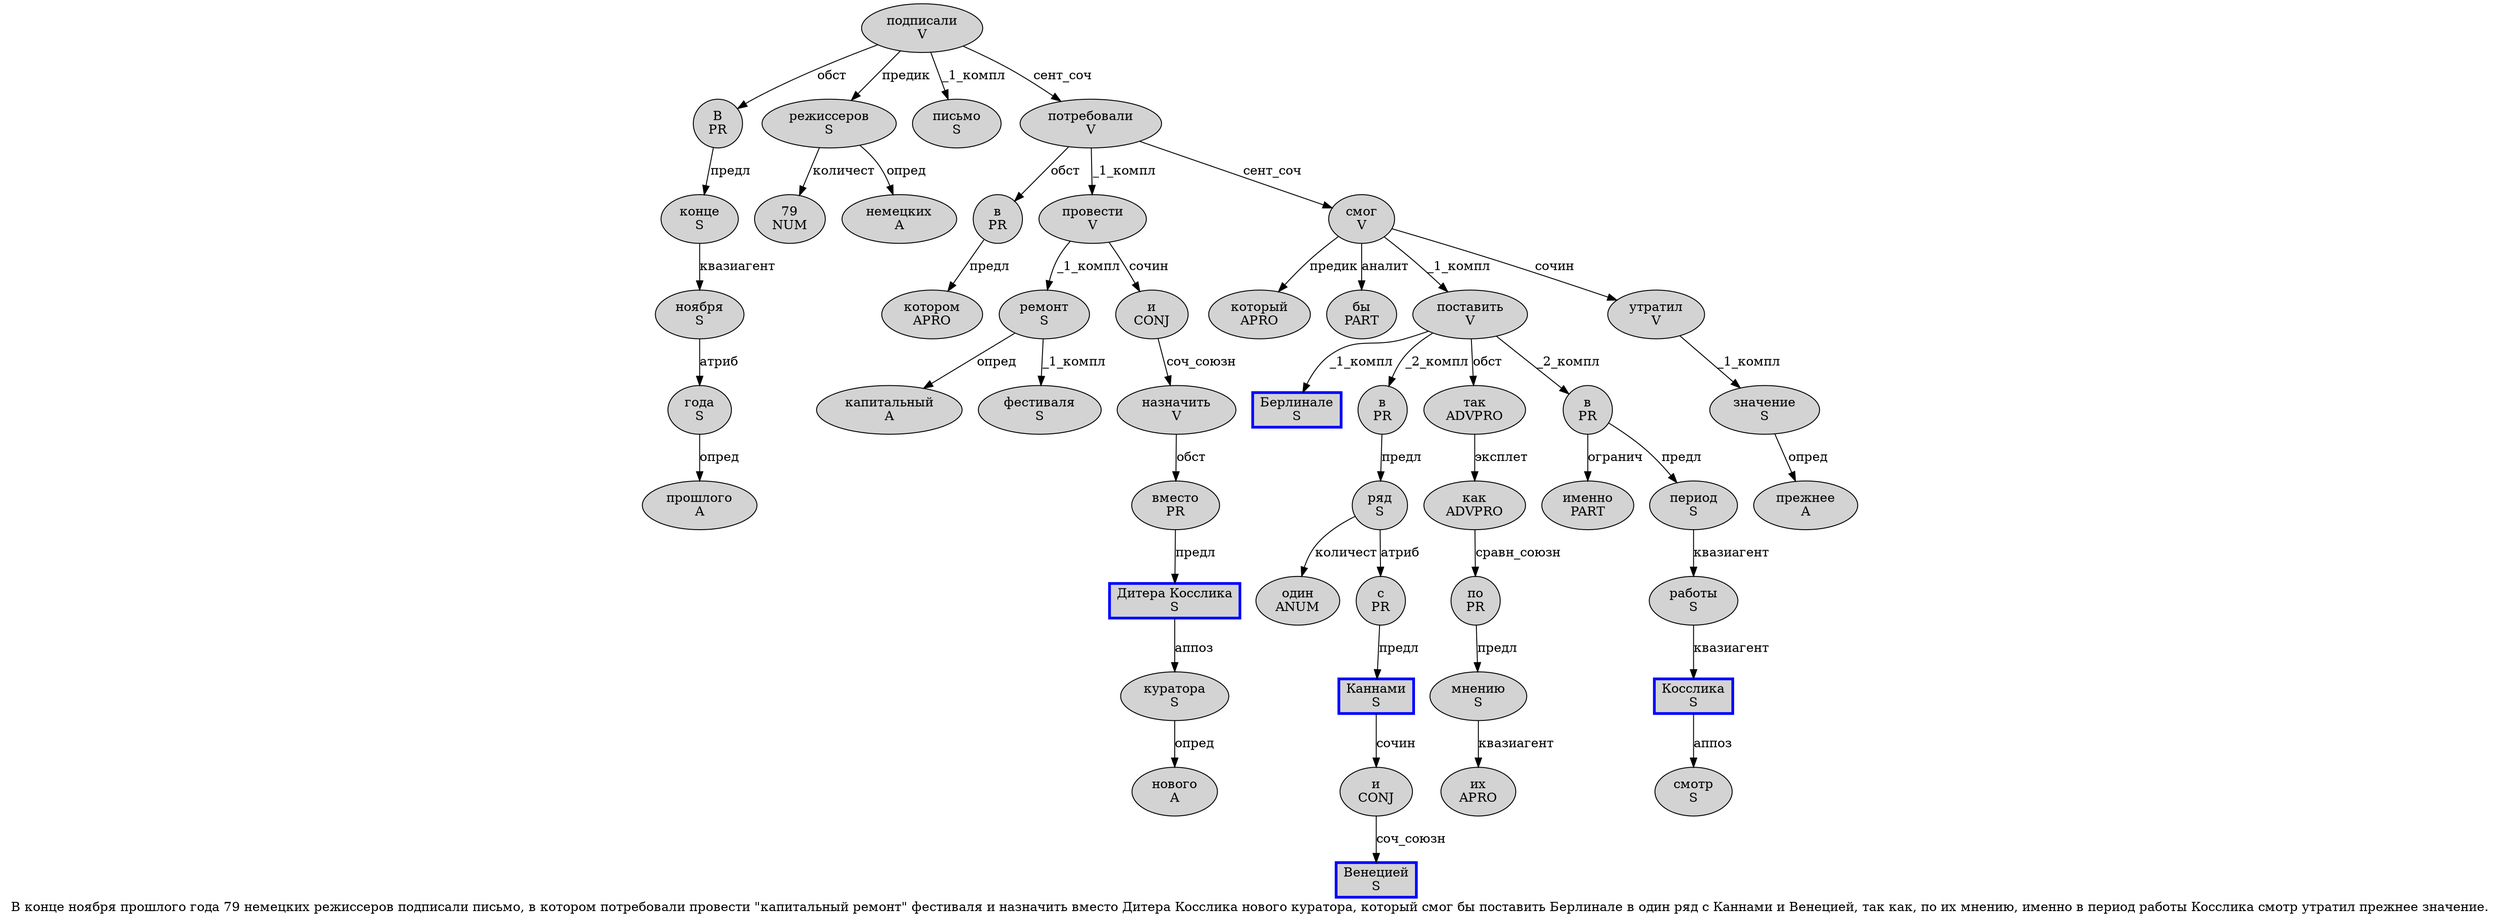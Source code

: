 digraph SENTENCE_604 {
	graph [label="В конце ноября прошлого года 79 немецких режиссеров подписали письмо, в котором потребовали провести \"капитальный ремонт\" фестиваля и назначить вместо Дитера Косслика нового куратора, который смог бы поставить Берлинале в один ряд с Каннами и Венецией, так как, по их мнению, именно в период работы Косслика смотр утратил прежнее значение."]
	node [style=filled]
		0 [label="В
PR" color="" fillcolor=lightgray penwidth=1 shape=ellipse]
		1 [label="конце
S" color="" fillcolor=lightgray penwidth=1 shape=ellipse]
		2 [label="ноября
S" color="" fillcolor=lightgray penwidth=1 shape=ellipse]
		3 [label="прошлого
A" color="" fillcolor=lightgray penwidth=1 shape=ellipse]
		4 [label="года
S" color="" fillcolor=lightgray penwidth=1 shape=ellipse]
		5 [label="79
NUM" color="" fillcolor=lightgray penwidth=1 shape=ellipse]
		6 [label="немецких
A" color="" fillcolor=lightgray penwidth=1 shape=ellipse]
		7 [label="режиссеров
S" color="" fillcolor=lightgray penwidth=1 shape=ellipse]
		8 [label="подписали
V" color="" fillcolor=lightgray penwidth=1 shape=ellipse]
		9 [label="письмо
S" color="" fillcolor=lightgray penwidth=1 shape=ellipse]
		11 [label="в
PR" color="" fillcolor=lightgray penwidth=1 shape=ellipse]
		12 [label="котором
APRO" color="" fillcolor=lightgray penwidth=1 shape=ellipse]
		13 [label="потребовали
V" color="" fillcolor=lightgray penwidth=1 shape=ellipse]
		14 [label="провести
V" color="" fillcolor=lightgray penwidth=1 shape=ellipse]
		16 [label="капитальный
A" color="" fillcolor=lightgray penwidth=1 shape=ellipse]
		17 [label="ремонт
S" color="" fillcolor=lightgray penwidth=1 shape=ellipse]
		19 [label="фестиваля
S" color="" fillcolor=lightgray penwidth=1 shape=ellipse]
		20 [label="и
CONJ" color="" fillcolor=lightgray penwidth=1 shape=ellipse]
		21 [label="назначить
V" color="" fillcolor=lightgray penwidth=1 shape=ellipse]
		22 [label="вместо
PR" color="" fillcolor=lightgray penwidth=1 shape=ellipse]
		23 [label="Дитера Косслика
S" color=blue fillcolor=lightgray penwidth=3 shape=box]
		24 [label="нового
A" color="" fillcolor=lightgray penwidth=1 shape=ellipse]
		25 [label="куратора
S" color="" fillcolor=lightgray penwidth=1 shape=ellipse]
		27 [label="который
APRO" color="" fillcolor=lightgray penwidth=1 shape=ellipse]
		28 [label="смог
V" color="" fillcolor=lightgray penwidth=1 shape=ellipse]
		29 [label="бы
PART" color="" fillcolor=lightgray penwidth=1 shape=ellipse]
		30 [label="поставить
V" color="" fillcolor=lightgray penwidth=1 shape=ellipse]
		31 [label="Берлинале
S" color=blue fillcolor=lightgray penwidth=3 shape=box]
		32 [label="в
PR" color="" fillcolor=lightgray penwidth=1 shape=ellipse]
		33 [label="один
ANUM" color="" fillcolor=lightgray penwidth=1 shape=ellipse]
		34 [label="ряд
S" color="" fillcolor=lightgray penwidth=1 shape=ellipse]
		35 [label="с
PR" color="" fillcolor=lightgray penwidth=1 shape=ellipse]
		36 [label="Каннами
S" color=blue fillcolor=lightgray penwidth=3 shape=box]
		37 [label="и
CONJ" color="" fillcolor=lightgray penwidth=1 shape=ellipse]
		38 [label="Венецией
S" color=blue fillcolor=lightgray penwidth=3 shape=box]
		40 [label="так
ADVPRO" color="" fillcolor=lightgray penwidth=1 shape=ellipse]
		41 [label="как
ADVPRO" color="" fillcolor=lightgray penwidth=1 shape=ellipse]
		43 [label="по
PR" color="" fillcolor=lightgray penwidth=1 shape=ellipse]
		44 [label="их
APRO" color="" fillcolor=lightgray penwidth=1 shape=ellipse]
		45 [label="мнению
S" color="" fillcolor=lightgray penwidth=1 shape=ellipse]
		47 [label="именно
PART" color="" fillcolor=lightgray penwidth=1 shape=ellipse]
		48 [label="в
PR" color="" fillcolor=lightgray penwidth=1 shape=ellipse]
		49 [label="период
S" color="" fillcolor=lightgray penwidth=1 shape=ellipse]
		50 [label="работы
S" color="" fillcolor=lightgray penwidth=1 shape=ellipse]
		51 [label="Косслика
S" color=blue fillcolor=lightgray penwidth=3 shape=box]
		52 [label="смотр
S" color="" fillcolor=lightgray penwidth=1 shape=ellipse]
		53 [label="утратил
V" color="" fillcolor=lightgray penwidth=1 shape=ellipse]
		54 [label="прежнее
A" color="" fillcolor=lightgray penwidth=1 shape=ellipse]
		55 [label="значение
S" color="" fillcolor=lightgray penwidth=1 shape=ellipse]
			2 -> 4 [label="атриб"]
			32 -> 34 [label="предл"]
			51 -> 52 [label="аппоз"]
			36 -> 37 [label="сочин"]
			13 -> 11 [label="обст"]
			13 -> 14 [label="_1_компл"]
			13 -> 28 [label="сент_соч"]
			0 -> 1 [label="предл"]
			20 -> 21 [label="соч_союзн"]
			53 -> 55 [label="_1_компл"]
			22 -> 23 [label="предл"]
			37 -> 38 [label="соч_союзн"]
			14 -> 17 [label="_1_компл"]
			14 -> 20 [label="сочин"]
			23 -> 25 [label="аппоз"]
			55 -> 54 [label="опред"]
			40 -> 41 [label="эксплет"]
			45 -> 44 [label="квазиагент"]
			41 -> 43 [label="сравн_союзн"]
			17 -> 16 [label="опред"]
			17 -> 19 [label="_1_компл"]
			35 -> 36 [label="предл"]
			30 -> 31 [label="_1_компл"]
			30 -> 32 [label="_2_компл"]
			30 -> 40 [label="обст"]
			30 -> 48 [label="_2_компл"]
			34 -> 33 [label="количест"]
			34 -> 35 [label="атриб"]
			11 -> 12 [label="предл"]
			50 -> 51 [label="квазиагент"]
			48 -> 47 [label="огранич"]
			48 -> 49 [label="предл"]
			21 -> 22 [label="обст"]
			49 -> 50 [label="квазиагент"]
			25 -> 24 [label="опред"]
			28 -> 27 [label="предик"]
			28 -> 29 [label="аналит"]
			28 -> 30 [label="_1_компл"]
			28 -> 53 [label="сочин"]
			1 -> 2 [label="квазиагент"]
			43 -> 45 [label="предл"]
			4 -> 3 [label="опред"]
			7 -> 5 [label="количест"]
			7 -> 6 [label="опред"]
			8 -> 0 [label="обст"]
			8 -> 7 [label="предик"]
			8 -> 9 [label="_1_компл"]
			8 -> 13 [label="сент_соч"]
}